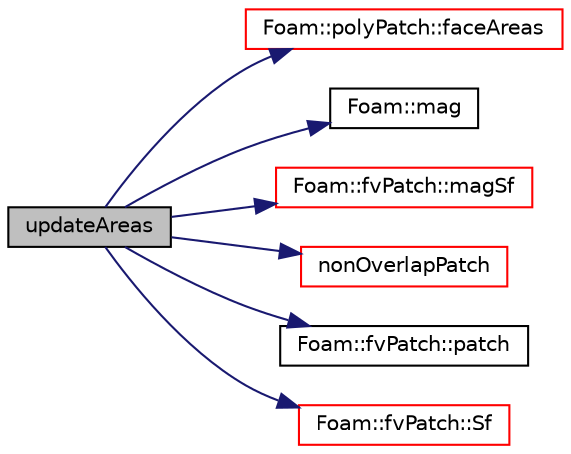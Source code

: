digraph "updateAreas"
{
  bgcolor="transparent";
  edge [fontname="Helvetica",fontsize="10",labelfontname="Helvetica",labelfontsize="10"];
  node [fontname="Helvetica",fontsize="10",shape=record];
  rankdir="LR";
  Node1 [label="updateAreas",height=0.2,width=0.4,color="black", fillcolor="grey75", style="filled", fontcolor="black"];
  Node1 -> Node2 [color="midnightblue",fontsize="10",style="solid",fontname="Helvetica"];
  Node2 [label="Foam::polyPatch::faceAreas",height=0.2,width=0.4,color="red",URL="$a01979.html#ac0a591ed4b2427caab10863a66b838fa",tooltip="Return face normals. "];
  Node1 -> Node3 [color="midnightblue",fontsize="10",style="solid",fontname="Helvetica"];
  Node3 [label="Foam::mag",height=0.2,width=0.4,color="black",URL="$a10936.html#a929da2a3fdcf3dacbbe0487d3a330dae"];
  Node1 -> Node4 [color="midnightblue",fontsize="10",style="solid",fontname="Helvetica"];
  Node4 [label="Foam::fvPatch::magSf",height=0.2,width=0.4,color="red",URL="$a00902.html#af3911113e534bb184d697a9add80c55c",tooltip="Return face area magnitudes. "];
  Node1 -> Node5 [color="midnightblue",fontsize="10",style="solid",fontname="Helvetica"];
  Node5 [label="nonOverlapPatch",height=0.2,width=0.4,color="red",URL="$a00462.html#a117a7f34e460a6c89bba627b490fc7f0",tooltip="Return non-overlapping fvPatch. "];
  Node1 -> Node6 [color="midnightblue",fontsize="10",style="solid",fontname="Helvetica"];
  Node6 [label="Foam::fvPatch::patch",height=0.2,width=0.4,color="black",URL="$a00902.html#a205fadce5134baf710e41c91caf55b98",tooltip="Return the polyPatch. "];
  Node1 -> Node7 [color="midnightblue",fontsize="10",style="solid",fontname="Helvetica"];
  Node7 [label="Foam::fvPatch::Sf",height=0.2,width=0.4,color="red",URL="$a00902.html#a3113bc602401d965fc6f373b993f0690",tooltip="Return face area vectors. "];
}
